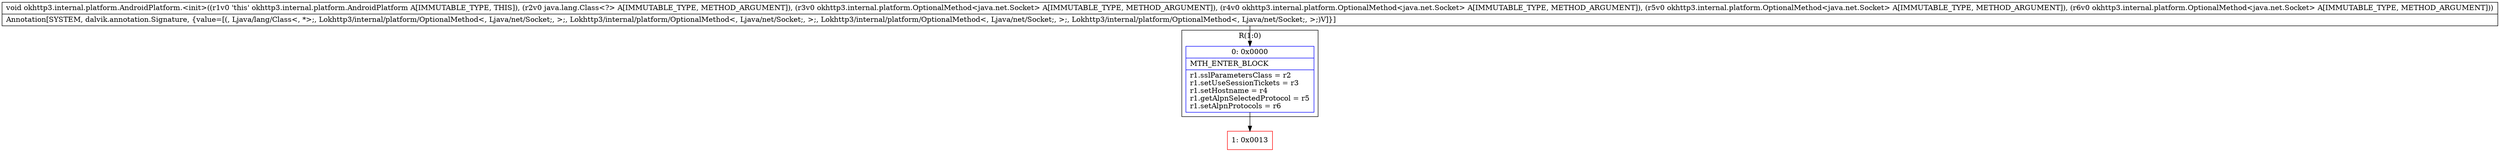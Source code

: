 digraph "CFG forokhttp3.internal.platform.AndroidPlatform.\<init\>(Ljava\/lang\/Class;Lokhttp3\/internal\/platform\/OptionalMethod;Lokhttp3\/internal\/platform\/OptionalMethod;Lokhttp3\/internal\/platform\/OptionalMethod;Lokhttp3\/internal\/platform\/OptionalMethod;)V" {
subgraph cluster_Region_1847607428 {
label = "R(1:0)";
node [shape=record,color=blue];
Node_0 [shape=record,label="{0\:\ 0x0000|MTH_ENTER_BLOCK\l|r1.sslParametersClass = r2\lr1.setUseSessionTickets = r3\lr1.setHostname = r4\lr1.getAlpnSelectedProtocol = r5\lr1.setAlpnProtocols = r6\l}"];
}
Node_1 [shape=record,color=red,label="{1\:\ 0x0013}"];
MethodNode[shape=record,label="{void okhttp3.internal.platform.AndroidPlatform.\<init\>((r1v0 'this' okhttp3.internal.platform.AndroidPlatform A[IMMUTABLE_TYPE, THIS]), (r2v0 java.lang.Class\<?\> A[IMMUTABLE_TYPE, METHOD_ARGUMENT]), (r3v0 okhttp3.internal.platform.OptionalMethod\<java.net.Socket\> A[IMMUTABLE_TYPE, METHOD_ARGUMENT]), (r4v0 okhttp3.internal.platform.OptionalMethod\<java.net.Socket\> A[IMMUTABLE_TYPE, METHOD_ARGUMENT]), (r5v0 okhttp3.internal.platform.OptionalMethod\<java.net.Socket\> A[IMMUTABLE_TYPE, METHOD_ARGUMENT]), (r6v0 okhttp3.internal.platform.OptionalMethod\<java.net.Socket\> A[IMMUTABLE_TYPE, METHOD_ARGUMENT]))  | Annotation[SYSTEM, dalvik.annotation.Signature, \{value=[(, Ljava\/lang\/Class\<, *\>;, Lokhttp3\/internal\/platform\/OptionalMethod\<, Ljava\/net\/Socket;, \>;, Lokhttp3\/internal\/platform\/OptionalMethod\<, Ljava\/net\/Socket;, \>;, Lokhttp3\/internal\/platform\/OptionalMethod\<, Ljava\/net\/Socket;, \>;, Lokhttp3\/internal\/platform\/OptionalMethod\<, Ljava\/net\/Socket;, \>;)V]\}]\l}"];
MethodNode -> Node_0;
Node_0 -> Node_1;
}

